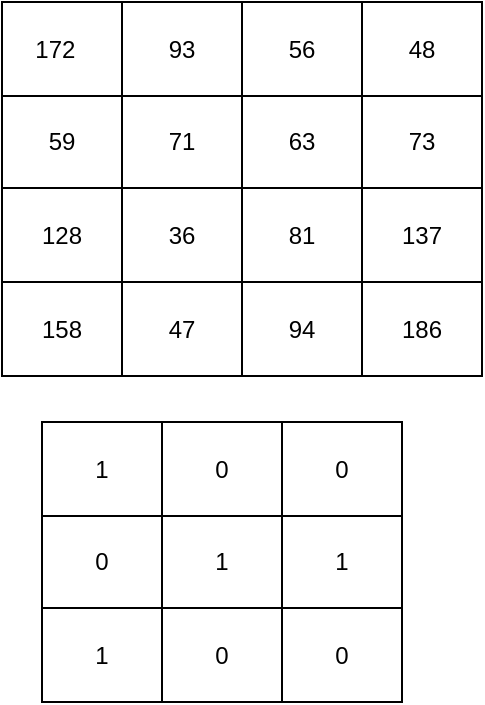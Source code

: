<mxfile version="22.1.11" type="github">
  <diagram name="Stránka-1" id="hvEnKW7pQCv1OrW_QG7H">
    <mxGraphModel dx="394" dy="466" grid="1" gridSize="10" guides="1" tooltips="1" connect="1" arrows="1" fold="1" page="1" pageScale="1" pageWidth="827" pageHeight="1169" math="0" shadow="0">
      <root>
        <mxCell id="0" />
        <mxCell id="1" parent="0" />
        <mxCell id="FgT_NxnEqAgIfeJv-VAn-2" value="" style="childLayout=tableLayout;recursiveResize=0;shadow=0;fillColor=none;" vertex="1" parent="1">
          <mxGeometry x="90" y="200" width="180" height="140" as="geometry" />
        </mxCell>
        <mxCell id="FgT_NxnEqAgIfeJv-VAn-3" value="" style="shape=tableRow;horizontal=0;startSize=0;swimlaneHead=0;swimlaneBody=0;top=0;left=0;bottom=0;right=0;dropTarget=0;collapsible=0;recursiveResize=0;expand=0;fontStyle=0;fillColor=none;strokeColor=inherit;" vertex="1" parent="FgT_NxnEqAgIfeJv-VAn-2">
          <mxGeometry width="180" height="47" as="geometry" />
        </mxCell>
        <mxCell id="FgT_NxnEqAgIfeJv-VAn-4" value="172&lt;span style=&quot;white-space: pre;&quot;&gt;&#x9;&lt;/span&gt;" style="connectable=0;recursiveResize=0;strokeColor=inherit;fillColor=none;align=center;whiteSpace=wrap;html=1;" vertex="1" parent="FgT_NxnEqAgIfeJv-VAn-3">
          <mxGeometry width="60" height="47" as="geometry">
            <mxRectangle width="60" height="47" as="alternateBounds" />
          </mxGeometry>
        </mxCell>
        <mxCell id="FgT_NxnEqAgIfeJv-VAn-5" value="93" style="connectable=0;recursiveResize=0;strokeColor=inherit;fillColor=none;align=center;whiteSpace=wrap;html=1;" vertex="1" parent="FgT_NxnEqAgIfeJv-VAn-3">
          <mxGeometry x="60" width="60" height="47" as="geometry">
            <mxRectangle width="60" height="47" as="alternateBounds" />
          </mxGeometry>
        </mxCell>
        <mxCell id="FgT_NxnEqAgIfeJv-VAn-6" value="56" style="connectable=0;recursiveResize=0;strokeColor=inherit;fillColor=none;align=center;whiteSpace=wrap;html=1;" vertex="1" parent="FgT_NxnEqAgIfeJv-VAn-3">
          <mxGeometry x="120" width="60" height="47" as="geometry">
            <mxRectangle width="60" height="47" as="alternateBounds" />
          </mxGeometry>
        </mxCell>
        <mxCell id="FgT_NxnEqAgIfeJv-VAn-7" style="shape=tableRow;horizontal=0;startSize=0;swimlaneHead=0;swimlaneBody=0;top=0;left=0;bottom=0;right=0;dropTarget=0;collapsible=0;recursiveResize=0;expand=0;fontStyle=0;fillColor=none;strokeColor=inherit;" vertex="1" parent="FgT_NxnEqAgIfeJv-VAn-2">
          <mxGeometry y="47" width="180" height="46" as="geometry" />
        </mxCell>
        <mxCell id="FgT_NxnEqAgIfeJv-VAn-8" value="59" style="connectable=0;recursiveResize=0;strokeColor=inherit;fillColor=none;align=center;whiteSpace=wrap;html=1;" vertex="1" parent="FgT_NxnEqAgIfeJv-VAn-7">
          <mxGeometry width="60" height="46" as="geometry">
            <mxRectangle width="60" height="46" as="alternateBounds" />
          </mxGeometry>
        </mxCell>
        <mxCell id="FgT_NxnEqAgIfeJv-VAn-9" value="71" style="connectable=0;recursiveResize=0;strokeColor=inherit;fillColor=none;align=center;whiteSpace=wrap;html=1;" vertex="1" parent="FgT_NxnEqAgIfeJv-VAn-7">
          <mxGeometry x="60" width="60" height="46" as="geometry">
            <mxRectangle width="60" height="46" as="alternateBounds" />
          </mxGeometry>
        </mxCell>
        <mxCell id="FgT_NxnEqAgIfeJv-VAn-10" value="63" style="connectable=0;recursiveResize=0;strokeColor=inherit;fillColor=none;align=center;whiteSpace=wrap;html=1;" vertex="1" parent="FgT_NxnEqAgIfeJv-VAn-7">
          <mxGeometry x="120" width="60" height="46" as="geometry">
            <mxRectangle width="60" height="46" as="alternateBounds" />
          </mxGeometry>
        </mxCell>
        <mxCell id="FgT_NxnEqAgIfeJv-VAn-11" style="shape=tableRow;horizontal=0;startSize=0;swimlaneHead=0;swimlaneBody=0;top=0;left=0;bottom=0;right=0;dropTarget=0;collapsible=0;recursiveResize=0;expand=0;fontStyle=0;fillColor=none;strokeColor=inherit;" vertex="1" parent="FgT_NxnEqAgIfeJv-VAn-2">
          <mxGeometry y="93" width="180" height="47" as="geometry" />
        </mxCell>
        <mxCell id="FgT_NxnEqAgIfeJv-VAn-12" value="128" style="connectable=0;recursiveResize=0;strokeColor=inherit;fillColor=none;align=center;whiteSpace=wrap;html=1;" vertex="1" parent="FgT_NxnEqAgIfeJv-VAn-11">
          <mxGeometry width="60" height="47" as="geometry">
            <mxRectangle width="60" height="47" as="alternateBounds" />
          </mxGeometry>
        </mxCell>
        <mxCell id="FgT_NxnEqAgIfeJv-VAn-13" value="36" style="connectable=0;recursiveResize=0;strokeColor=inherit;fillColor=none;align=center;whiteSpace=wrap;html=1;" vertex="1" parent="FgT_NxnEqAgIfeJv-VAn-11">
          <mxGeometry x="60" width="60" height="47" as="geometry">
            <mxRectangle width="60" height="47" as="alternateBounds" />
          </mxGeometry>
        </mxCell>
        <mxCell id="FgT_NxnEqAgIfeJv-VAn-14" value="81" style="connectable=0;recursiveResize=0;strokeColor=inherit;fillColor=none;align=center;whiteSpace=wrap;html=1;" vertex="1" parent="FgT_NxnEqAgIfeJv-VAn-11">
          <mxGeometry x="120" width="60" height="47" as="geometry">
            <mxRectangle width="60" height="47" as="alternateBounds" />
          </mxGeometry>
        </mxCell>
        <mxCell id="FgT_NxnEqAgIfeJv-VAn-15" value="137" style="connectable=0;recursiveResize=0;strokeColor=inherit;fillColor=none;align=center;whiteSpace=wrap;html=1;" vertex="1" parent="1">
          <mxGeometry x="270" y="293" width="60" height="47" as="geometry">
            <mxRectangle width="60" height="47" as="alternateBounds" />
          </mxGeometry>
        </mxCell>
        <mxCell id="FgT_NxnEqAgIfeJv-VAn-16" value="48" style="connectable=0;recursiveResize=0;strokeColor=inherit;fillColor=none;align=center;whiteSpace=wrap;html=1;" vertex="1" parent="1">
          <mxGeometry x="270" y="200" width="60" height="47" as="geometry">
            <mxRectangle width="60" height="47" as="alternateBounds" />
          </mxGeometry>
        </mxCell>
        <mxCell id="FgT_NxnEqAgIfeJv-VAn-17" value="73" style="connectable=0;recursiveResize=0;strokeColor=inherit;fillColor=none;align=center;whiteSpace=wrap;html=1;" vertex="1" parent="1">
          <mxGeometry x="270" y="247" width="60" height="46" as="geometry">
            <mxRectangle width="60" height="46" as="alternateBounds" />
          </mxGeometry>
        </mxCell>
        <mxCell id="FgT_NxnEqAgIfeJv-VAn-18" style="shape=tableRow;horizontal=0;startSize=0;swimlaneHead=0;swimlaneBody=0;top=0;left=0;bottom=0;right=0;dropTarget=0;collapsible=0;recursiveResize=0;expand=0;fontStyle=0;fillColor=none;strokeColor=inherit;" vertex="1" parent="1">
          <mxGeometry x="90" y="340" width="180" height="47" as="geometry" />
        </mxCell>
        <mxCell id="FgT_NxnEqAgIfeJv-VAn-19" value="158" style="connectable=0;recursiveResize=0;strokeColor=inherit;fillColor=none;align=center;whiteSpace=wrap;html=1;" vertex="1" parent="FgT_NxnEqAgIfeJv-VAn-18">
          <mxGeometry width="60" height="47" as="geometry">
            <mxRectangle width="60" height="47" as="alternateBounds" />
          </mxGeometry>
        </mxCell>
        <mxCell id="FgT_NxnEqAgIfeJv-VAn-20" value="47" style="connectable=0;recursiveResize=0;strokeColor=inherit;fillColor=none;align=center;whiteSpace=wrap;html=1;" vertex="1" parent="FgT_NxnEqAgIfeJv-VAn-18">
          <mxGeometry x="60" width="60" height="47" as="geometry">
            <mxRectangle width="60" height="47" as="alternateBounds" />
          </mxGeometry>
        </mxCell>
        <mxCell id="FgT_NxnEqAgIfeJv-VAn-21" value="94" style="connectable=0;recursiveResize=0;strokeColor=inherit;fillColor=none;align=center;whiteSpace=wrap;html=1;" vertex="1" parent="FgT_NxnEqAgIfeJv-VAn-18">
          <mxGeometry x="120" width="60" height="47" as="geometry">
            <mxRectangle width="60" height="47" as="alternateBounds" />
          </mxGeometry>
        </mxCell>
        <mxCell id="FgT_NxnEqAgIfeJv-VAn-22" value="186" style="connectable=0;recursiveResize=0;strokeColor=inherit;fillColor=none;align=center;whiteSpace=wrap;html=1;" vertex="1" parent="1">
          <mxGeometry x="270" y="340" width="60" height="47" as="geometry">
            <mxRectangle width="60" height="47" as="alternateBounds" />
          </mxGeometry>
        </mxCell>
        <mxCell id="FgT_NxnEqAgIfeJv-VAn-23" value="" style="childLayout=tableLayout;recursiveResize=0;shadow=0;fillColor=none;" vertex="1" parent="1">
          <mxGeometry x="110" y="410" width="180" height="140" as="geometry" />
        </mxCell>
        <mxCell id="FgT_NxnEqAgIfeJv-VAn-24" value="" style="shape=tableRow;horizontal=0;startSize=0;swimlaneHead=0;swimlaneBody=0;top=0;left=0;bottom=0;right=0;dropTarget=0;collapsible=0;recursiveResize=0;expand=0;fontStyle=0;fillColor=none;strokeColor=inherit;" vertex="1" parent="FgT_NxnEqAgIfeJv-VAn-23">
          <mxGeometry width="180" height="47" as="geometry" />
        </mxCell>
        <mxCell id="FgT_NxnEqAgIfeJv-VAn-25" value="1" style="connectable=0;recursiveResize=0;strokeColor=inherit;fillColor=none;align=center;whiteSpace=wrap;html=1;" vertex="1" parent="FgT_NxnEqAgIfeJv-VAn-24">
          <mxGeometry width="60" height="47" as="geometry">
            <mxRectangle width="60" height="47" as="alternateBounds" />
          </mxGeometry>
        </mxCell>
        <mxCell id="FgT_NxnEqAgIfeJv-VAn-26" value="0" style="connectable=0;recursiveResize=0;strokeColor=inherit;fillColor=none;align=center;whiteSpace=wrap;html=1;" vertex="1" parent="FgT_NxnEqAgIfeJv-VAn-24">
          <mxGeometry x="60" width="60" height="47" as="geometry">
            <mxRectangle width="60" height="47" as="alternateBounds" />
          </mxGeometry>
        </mxCell>
        <mxCell id="FgT_NxnEqAgIfeJv-VAn-27" value="0" style="connectable=0;recursiveResize=0;strokeColor=inherit;fillColor=none;align=center;whiteSpace=wrap;html=1;" vertex="1" parent="FgT_NxnEqAgIfeJv-VAn-24">
          <mxGeometry x="120" width="60" height="47" as="geometry">
            <mxRectangle width="60" height="47" as="alternateBounds" />
          </mxGeometry>
        </mxCell>
        <mxCell id="FgT_NxnEqAgIfeJv-VAn-28" style="shape=tableRow;horizontal=0;startSize=0;swimlaneHead=0;swimlaneBody=0;top=0;left=0;bottom=0;right=0;dropTarget=0;collapsible=0;recursiveResize=0;expand=0;fontStyle=0;fillColor=none;strokeColor=inherit;" vertex="1" parent="FgT_NxnEqAgIfeJv-VAn-23">
          <mxGeometry y="47" width="180" height="46" as="geometry" />
        </mxCell>
        <mxCell id="FgT_NxnEqAgIfeJv-VAn-29" value="0" style="connectable=0;recursiveResize=0;strokeColor=inherit;fillColor=none;align=center;whiteSpace=wrap;html=1;" vertex="1" parent="FgT_NxnEqAgIfeJv-VAn-28">
          <mxGeometry width="60" height="46" as="geometry">
            <mxRectangle width="60" height="46" as="alternateBounds" />
          </mxGeometry>
        </mxCell>
        <mxCell id="FgT_NxnEqAgIfeJv-VAn-30" value="1" style="connectable=0;recursiveResize=0;strokeColor=inherit;fillColor=none;align=center;whiteSpace=wrap;html=1;" vertex="1" parent="FgT_NxnEqAgIfeJv-VAn-28">
          <mxGeometry x="60" width="60" height="46" as="geometry">
            <mxRectangle width="60" height="46" as="alternateBounds" />
          </mxGeometry>
        </mxCell>
        <mxCell id="FgT_NxnEqAgIfeJv-VAn-31" value="1" style="connectable=0;recursiveResize=0;strokeColor=inherit;fillColor=none;align=center;whiteSpace=wrap;html=1;" vertex="1" parent="FgT_NxnEqAgIfeJv-VAn-28">
          <mxGeometry x="120" width="60" height="46" as="geometry">
            <mxRectangle width="60" height="46" as="alternateBounds" />
          </mxGeometry>
        </mxCell>
        <mxCell id="FgT_NxnEqAgIfeJv-VAn-32" style="shape=tableRow;horizontal=0;startSize=0;swimlaneHead=0;swimlaneBody=0;top=0;left=0;bottom=0;right=0;dropTarget=0;collapsible=0;recursiveResize=0;expand=0;fontStyle=0;fillColor=none;strokeColor=inherit;" vertex="1" parent="FgT_NxnEqAgIfeJv-VAn-23">
          <mxGeometry y="93" width="180" height="47" as="geometry" />
        </mxCell>
        <mxCell id="FgT_NxnEqAgIfeJv-VAn-33" value="1" style="connectable=0;recursiveResize=0;strokeColor=inherit;fillColor=none;align=center;whiteSpace=wrap;html=1;" vertex="1" parent="FgT_NxnEqAgIfeJv-VAn-32">
          <mxGeometry width="60" height="47" as="geometry">
            <mxRectangle width="60" height="47" as="alternateBounds" />
          </mxGeometry>
        </mxCell>
        <mxCell id="FgT_NxnEqAgIfeJv-VAn-34" value="0" style="connectable=0;recursiveResize=0;strokeColor=inherit;fillColor=none;align=center;whiteSpace=wrap;html=1;" vertex="1" parent="FgT_NxnEqAgIfeJv-VAn-32">
          <mxGeometry x="60" width="60" height="47" as="geometry">
            <mxRectangle width="60" height="47" as="alternateBounds" />
          </mxGeometry>
        </mxCell>
        <mxCell id="FgT_NxnEqAgIfeJv-VAn-35" value="0" style="connectable=0;recursiveResize=0;strokeColor=inherit;fillColor=none;align=center;whiteSpace=wrap;html=1;" vertex="1" parent="FgT_NxnEqAgIfeJv-VAn-32">
          <mxGeometry x="120" width="60" height="47" as="geometry">
            <mxRectangle width="60" height="47" as="alternateBounds" />
          </mxGeometry>
        </mxCell>
      </root>
    </mxGraphModel>
  </diagram>
</mxfile>
